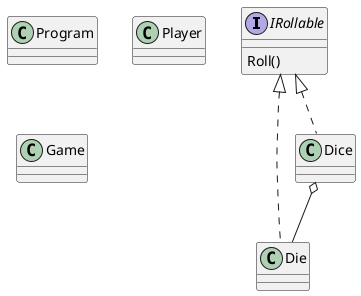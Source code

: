 @startuml

interface IRollable
IRollable : Roll()

class Program
class Player
class Die
class Dice
class Game

Dice o-- Die
IRollable <|.. Die
IRollable <|.. Dice

@enduml
